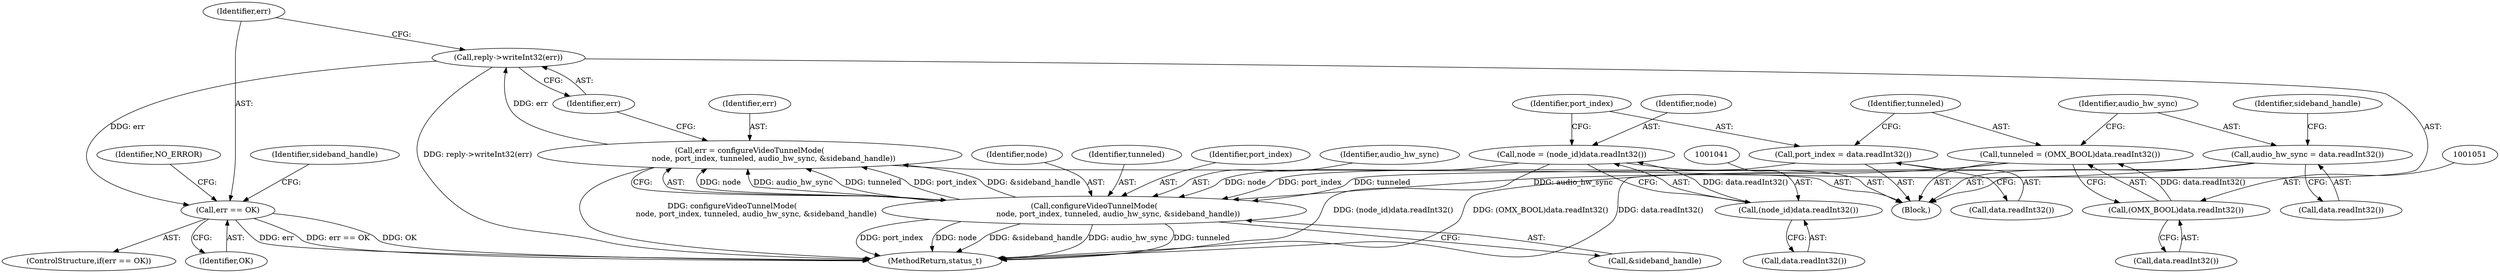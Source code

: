 digraph "0_Android_0bb5ced60304da7f61478ffd359e7ba65d72f181@API" {
"1001071" [label="(Call,reply->writeInt32(err))"];
"1001062" [label="(Call,err = configureVideoTunnelMode(\n                    node, port_index, tunneled, audio_hw_sync, &sideband_handle))"];
"1001064" [label="(Call,configureVideoTunnelMode(\n                    node, port_index, tunneled, audio_hw_sync, &sideband_handle))"];
"1001038" [label="(Call,node = (node_id)data.readInt32())"];
"1001040" [label="(Call,(node_id)data.readInt32())"];
"1001044" [label="(Call,port_index = data.readInt32())"];
"1001048" [label="(Call,tunneled = (OMX_BOOL)data.readInt32())"];
"1001050" [label="(Call,(OMX_BOOL)data.readInt32())"];
"1001054" [label="(Call,audio_hw_sync = data.readInt32())"];
"1001074" [label="(Call,err == OK)"];
"1001065" [label="(Identifier,node)"];
"1001062" [label="(Call,err = configureVideoTunnelMode(\n                    node, port_index, tunneled, audio_hw_sync, &sideband_handle))"];
"1001059" [label="(Identifier,sideband_handle)"];
"1001081" [label="(Identifier,NO_ERROR)"];
"1001071" [label="(Call,reply->writeInt32(err))"];
"1001032" [label="(Block,)"];
"1001040" [label="(Call,(node_id)data.readInt32())"];
"1001050" [label="(Call,(OMX_BOOL)data.readInt32())"];
"1001067" [label="(Identifier,tunneled)"];
"1001072" [label="(Identifier,err)"];
"1001055" [label="(Identifier,audio_hw_sync)"];
"1001073" [label="(ControlStructure,if(err == OK))"];
"1001064" [label="(Call,configureVideoTunnelMode(\n                    node, port_index, tunneled, audio_hw_sync, &sideband_handle))"];
"1001045" [label="(Identifier,port_index)"];
"1001075" [label="(Identifier,err)"];
"1001069" [label="(Call,&sideband_handle)"];
"1001052" [label="(Call,data.readInt32())"];
"1001049" [label="(Identifier,tunneled)"];
"1001074" [label="(Call,err == OK)"];
"1001039" [label="(Identifier,node)"];
"1001076" [label="(Identifier,OK)"];
"1001066" [label="(Identifier,port_index)"];
"1001056" [label="(Call,data.readInt32())"];
"1001048" [label="(Call,tunneled = (OMX_BOOL)data.readInt32())"];
"1001079" [label="(Identifier,sideband_handle)"];
"1001353" [label="(MethodReturn,status_t)"];
"1001063" [label="(Identifier,err)"];
"1001068" [label="(Identifier,audio_hw_sync)"];
"1001054" [label="(Call,audio_hw_sync = data.readInt32())"];
"1001044" [label="(Call,port_index = data.readInt32())"];
"1001042" [label="(Call,data.readInt32())"];
"1001046" [label="(Call,data.readInt32())"];
"1001038" [label="(Call,node = (node_id)data.readInt32())"];
"1001071" -> "1001032"  [label="AST: "];
"1001071" -> "1001072"  [label="CFG: "];
"1001072" -> "1001071"  [label="AST: "];
"1001075" -> "1001071"  [label="CFG: "];
"1001071" -> "1001353"  [label="DDG: reply->writeInt32(err)"];
"1001062" -> "1001071"  [label="DDG: err"];
"1001071" -> "1001074"  [label="DDG: err"];
"1001062" -> "1001032"  [label="AST: "];
"1001062" -> "1001064"  [label="CFG: "];
"1001063" -> "1001062"  [label="AST: "];
"1001064" -> "1001062"  [label="AST: "];
"1001072" -> "1001062"  [label="CFG: "];
"1001062" -> "1001353"  [label="DDG: configureVideoTunnelMode(\n                    node, port_index, tunneled, audio_hw_sync, &sideband_handle)"];
"1001064" -> "1001062"  [label="DDG: node"];
"1001064" -> "1001062"  [label="DDG: audio_hw_sync"];
"1001064" -> "1001062"  [label="DDG: tunneled"];
"1001064" -> "1001062"  [label="DDG: port_index"];
"1001064" -> "1001062"  [label="DDG: &sideband_handle"];
"1001064" -> "1001069"  [label="CFG: "];
"1001065" -> "1001064"  [label="AST: "];
"1001066" -> "1001064"  [label="AST: "];
"1001067" -> "1001064"  [label="AST: "];
"1001068" -> "1001064"  [label="AST: "];
"1001069" -> "1001064"  [label="AST: "];
"1001064" -> "1001353"  [label="DDG: port_index"];
"1001064" -> "1001353"  [label="DDG: node"];
"1001064" -> "1001353"  [label="DDG: &sideband_handle"];
"1001064" -> "1001353"  [label="DDG: audio_hw_sync"];
"1001064" -> "1001353"  [label="DDG: tunneled"];
"1001038" -> "1001064"  [label="DDG: node"];
"1001044" -> "1001064"  [label="DDG: port_index"];
"1001048" -> "1001064"  [label="DDG: tunneled"];
"1001054" -> "1001064"  [label="DDG: audio_hw_sync"];
"1001038" -> "1001032"  [label="AST: "];
"1001038" -> "1001040"  [label="CFG: "];
"1001039" -> "1001038"  [label="AST: "];
"1001040" -> "1001038"  [label="AST: "];
"1001045" -> "1001038"  [label="CFG: "];
"1001038" -> "1001353"  [label="DDG: (node_id)data.readInt32()"];
"1001040" -> "1001038"  [label="DDG: data.readInt32()"];
"1001040" -> "1001042"  [label="CFG: "];
"1001041" -> "1001040"  [label="AST: "];
"1001042" -> "1001040"  [label="AST: "];
"1001044" -> "1001032"  [label="AST: "];
"1001044" -> "1001046"  [label="CFG: "];
"1001045" -> "1001044"  [label="AST: "];
"1001046" -> "1001044"  [label="AST: "];
"1001049" -> "1001044"  [label="CFG: "];
"1001048" -> "1001032"  [label="AST: "];
"1001048" -> "1001050"  [label="CFG: "];
"1001049" -> "1001048"  [label="AST: "];
"1001050" -> "1001048"  [label="AST: "];
"1001055" -> "1001048"  [label="CFG: "];
"1001048" -> "1001353"  [label="DDG: (OMX_BOOL)data.readInt32()"];
"1001050" -> "1001048"  [label="DDG: data.readInt32()"];
"1001050" -> "1001052"  [label="CFG: "];
"1001051" -> "1001050"  [label="AST: "];
"1001052" -> "1001050"  [label="AST: "];
"1001054" -> "1001032"  [label="AST: "];
"1001054" -> "1001056"  [label="CFG: "];
"1001055" -> "1001054"  [label="AST: "];
"1001056" -> "1001054"  [label="AST: "];
"1001059" -> "1001054"  [label="CFG: "];
"1001054" -> "1001353"  [label="DDG: data.readInt32()"];
"1001074" -> "1001073"  [label="AST: "];
"1001074" -> "1001076"  [label="CFG: "];
"1001075" -> "1001074"  [label="AST: "];
"1001076" -> "1001074"  [label="AST: "];
"1001079" -> "1001074"  [label="CFG: "];
"1001081" -> "1001074"  [label="CFG: "];
"1001074" -> "1001353"  [label="DDG: err"];
"1001074" -> "1001353"  [label="DDG: err == OK"];
"1001074" -> "1001353"  [label="DDG: OK"];
}
